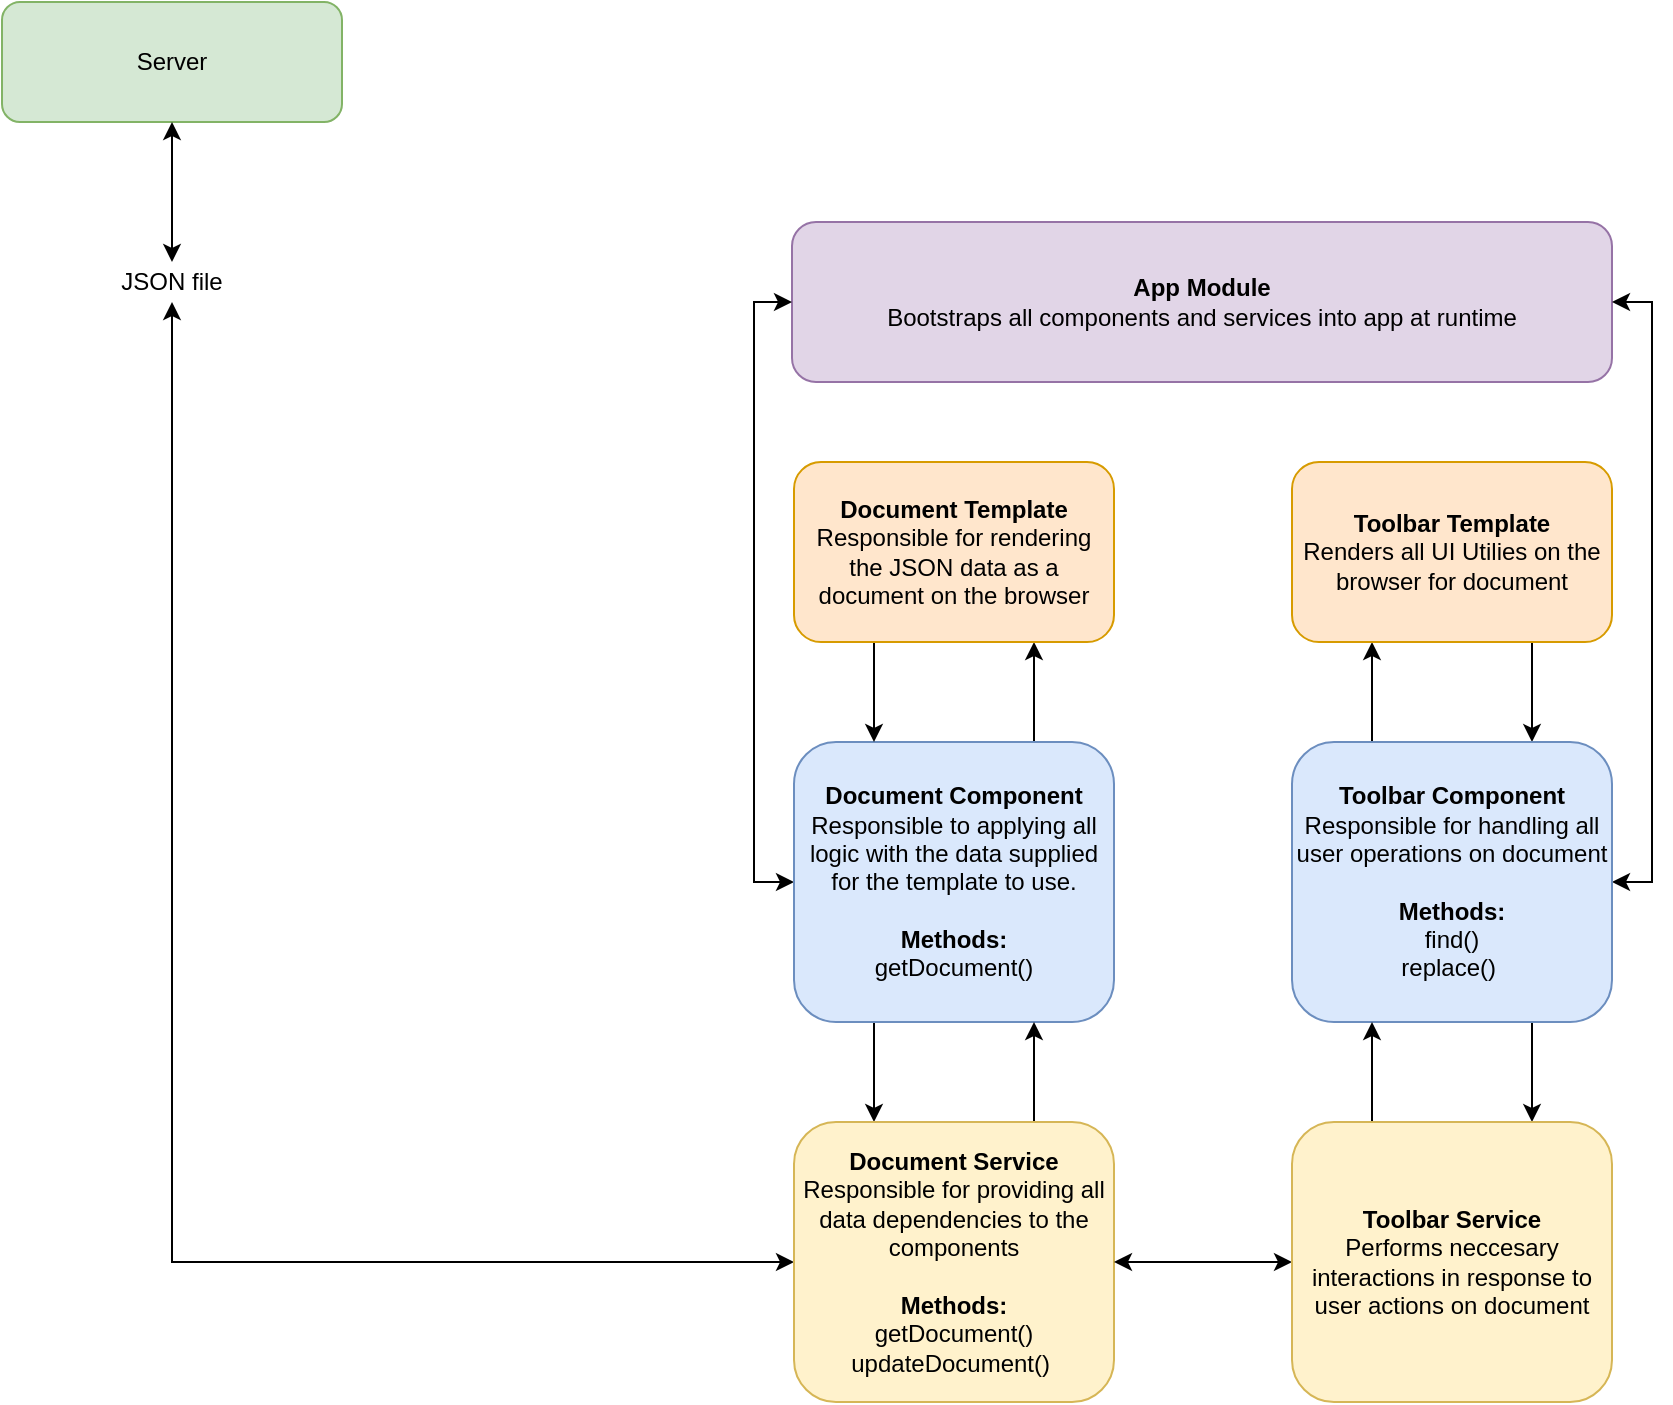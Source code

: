 <mxfile version="13.6.5" type="github">
  <diagram id="SYxd8Ys70OX240iU2f4M" name="Page-1">
    <mxGraphModel dx="1178" dy="528" grid="1" gridSize="10" guides="1" tooltips="1" connect="1" arrows="1" fold="1" page="1" pageScale="1" pageWidth="827" pageHeight="1169" math="0" shadow="0">
      <root>
        <mxCell id="0" />
        <mxCell id="1" parent="0" />
        <mxCell id="ww7fI8qHayu6yvwGWcHs-1" value="Server" style="rounded=1;whiteSpace=wrap;html=1;fillColor=#d5e8d4;strokeColor=#82b366;" vertex="1" parent="1">
          <mxGeometry x="55" y="80" width="170" height="60" as="geometry" />
        </mxCell>
        <mxCell id="ww7fI8qHayu6yvwGWcHs-15" style="edgeStyle=orthogonalEdgeStyle;rounded=0;orthogonalLoop=1;jettySize=auto;html=1;exitX=0.5;exitY=0;exitDx=0;exitDy=0;entryX=0.5;entryY=1;entryDx=0;entryDy=0;startArrow=classic;startFill=1;" edge="1" parent="1" source="ww7fI8qHayu6yvwGWcHs-2" target="ww7fI8qHayu6yvwGWcHs-1">
          <mxGeometry relative="1" as="geometry" />
        </mxCell>
        <mxCell id="ww7fI8qHayu6yvwGWcHs-2" value="JSON file" style="text;html=1;strokeColor=none;fillColor=none;align=center;verticalAlign=middle;whiteSpace=wrap;rounded=0;" vertex="1" parent="1">
          <mxGeometry x="90" y="210" width="100" height="20" as="geometry" />
        </mxCell>
        <mxCell id="ww7fI8qHayu6yvwGWcHs-5" value="&lt;b&gt;App Module&lt;br&gt;&lt;/b&gt;Bootstraps all components and services into app at runtime" style="rounded=1;whiteSpace=wrap;html=1;fillColor=#e1d5e7;strokeColor=#9673a6;" vertex="1" parent="1">
          <mxGeometry x="450" y="190" width="410" height="80" as="geometry" />
        </mxCell>
        <mxCell id="ww7fI8qHayu6yvwGWcHs-10" style="edgeStyle=orthogonalEdgeStyle;rounded=0;orthogonalLoop=1;jettySize=auto;html=1;exitX=0.25;exitY=1;exitDx=0;exitDy=0;entryX=0.25;entryY=0;entryDx=0;entryDy=0;" edge="1" parent="1" source="ww7fI8qHayu6yvwGWcHs-6" target="ww7fI8qHayu6yvwGWcHs-7">
          <mxGeometry relative="1" as="geometry" />
        </mxCell>
        <mxCell id="ww7fI8qHayu6yvwGWcHs-12" style="edgeStyle=orthogonalEdgeStyle;rounded=0;orthogonalLoop=1;jettySize=auto;html=1;exitX=0.75;exitY=0;exitDx=0;exitDy=0;entryX=0.75;entryY=1;entryDx=0;entryDy=0;" edge="1" parent="1" source="ww7fI8qHayu6yvwGWcHs-6" target="ww7fI8qHayu6yvwGWcHs-8">
          <mxGeometry relative="1" as="geometry" />
        </mxCell>
        <mxCell id="ww7fI8qHayu6yvwGWcHs-19" style="edgeStyle=orthogonalEdgeStyle;rounded=0;orthogonalLoop=1;jettySize=auto;html=1;exitX=0;exitY=0.5;exitDx=0;exitDy=0;startArrow=classic;startFill=1;entryX=0;entryY=0.5;entryDx=0;entryDy=0;" edge="1" parent="1" source="ww7fI8qHayu6yvwGWcHs-6" target="ww7fI8qHayu6yvwGWcHs-5">
          <mxGeometry relative="1" as="geometry">
            <mxPoint x="500" y="280" as="targetPoint" />
          </mxGeometry>
        </mxCell>
        <mxCell id="ww7fI8qHayu6yvwGWcHs-6" value="&lt;b&gt;Document Component&lt;br&gt;&lt;/b&gt;Responsible to applying all logic with the data supplied for the template to use.&lt;br&gt;&lt;br&gt;&lt;b&gt;Methods:&lt;/b&gt;&lt;br&gt;getDocument()" style="rounded=1;whiteSpace=wrap;html=1;fillColor=#dae8fc;strokeColor=#6c8ebf;" vertex="1" parent="1">
          <mxGeometry x="451" y="450" width="160" height="140" as="geometry" />
        </mxCell>
        <mxCell id="ww7fI8qHayu6yvwGWcHs-11" style="edgeStyle=orthogonalEdgeStyle;rounded=0;orthogonalLoop=1;jettySize=auto;html=1;exitX=0.75;exitY=0;exitDx=0;exitDy=0;entryX=0.75;entryY=1;entryDx=0;entryDy=0;" edge="1" parent="1" source="ww7fI8qHayu6yvwGWcHs-7" target="ww7fI8qHayu6yvwGWcHs-6">
          <mxGeometry relative="1" as="geometry" />
        </mxCell>
        <mxCell id="ww7fI8qHayu6yvwGWcHs-13" style="edgeStyle=orthogonalEdgeStyle;rounded=0;orthogonalLoop=1;jettySize=auto;html=1;exitX=0;exitY=0.5;exitDx=0;exitDy=0;entryX=0.5;entryY=1;entryDx=0;entryDy=0;startArrow=classic;startFill=1;" edge="1" parent="1" source="ww7fI8qHayu6yvwGWcHs-7" target="ww7fI8qHayu6yvwGWcHs-2">
          <mxGeometry relative="1" as="geometry">
            <mxPoint x="400" y="335" as="targetPoint" />
          </mxGeometry>
        </mxCell>
        <mxCell id="ww7fI8qHayu6yvwGWcHs-7" value="&lt;b&gt;Document Service&lt;br&gt;&lt;/b&gt;Responsible for providing all data dependencies to the components&lt;br&gt;&lt;br&gt;&lt;b&gt;Methods:&lt;br&gt;&lt;/b&gt;getDocument()&lt;br&gt;updateDocument()&amp;nbsp;" style="rounded=1;whiteSpace=wrap;html=1;fillColor=#fff2cc;strokeColor=#d6b656;" vertex="1" parent="1">
          <mxGeometry x="451" y="640" width="160" height="140" as="geometry" />
        </mxCell>
        <mxCell id="ww7fI8qHayu6yvwGWcHs-9" style="edgeStyle=orthogonalEdgeStyle;rounded=0;orthogonalLoop=1;jettySize=auto;html=1;exitX=0.25;exitY=1;exitDx=0;exitDy=0;entryX=0.25;entryY=0;entryDx=0;entryDy=0;" edge="1" parent="1" source="ww7fI8qHayu6yvwGWcHs-8" target="ww7fI8qHayu6yvwGWcHs-6">
          <mxGeometry relative="1" as="geometry" />
        </mxCell>
        <mxCell id="ww7fI8qHayu6yvwGWcHs-8" value="&lt;b&gt;Document Template&lt;/b&gt;&lt;br&gt;Responsible for rendering&lt;br&gt;the JSON data as a document on the browser" style="rounded=1;whiteSpace=wrap;html=1;fillColor=#ffe6cc;strokeColor=#d79b00;" vertex="1" parent="1">
          <mxGeometry x="451" y="310" width="160" height="90" as="geometry" />
        </mxCell>
        <mxCell id="ww7fI8qHayu6yvwGWcHs-23" style="edgeStyle=orthogonalEdgeStyle;rounded=0;orthogonalLoop=1;jettySize=auto;html=1;exitX=0.25;exitY=1;exitDx=0;exitDy=0;entryX=0.25;entryY=0;entryDx=0;entryDy=0;startArrow=classic;startFill=1;endArrow=none;endFill=0;" edge="1" parent="1" source="ww7fI8qHayu6yvwGWcHs-16" target="ww7fI8qHayu6yvwGWcHs-21">
          <mxGeometry relative="1" as="geometry" />
        </mxCell>
        <mxCell id="ww7fI8qHayu6yvwGWcHs-24" style="edgeStyle=orthogonalEdgeStyle;rounded=0;orthogonalLoop=1;jettySize=auto;html=1;exitX=0.75;exitY=1;exitDx=0;exitDy=0;entryX=0.75;entryY=0;entryDx=0;entryDy=0;startArrow=none;startFill=0;endArrow=classic;endFill=1;" edge="1" parent="1" source="ww7fI8qHayu6yvwGWcHs-16" target="ww7fI8qHayu6yvwGWcHs-21">
          <mxGeometry relative="1" as="geometry" />
        </mxCell>
        <mxCell id="ww7fI8qHayu6yvwGWcHs-16" value="&lt;b&gt;Toolbar Template&lt;br&gt;&lt;/b&gt;Renders all UI Utilies on the browser for document" style="rounded=1;whiteSpace=wrap;html=1;fillColor=#ffe6cc;strokeColor=#d79b00;" vertex="1" parent="1">
          <mxGeometry x="700" y="310" width="160" height="90" as="geometry" />
        </mxCell>
        <mxCell id="ww7fI8qHayu6yvwGWcHs-26" style="edgeStyle=orthogonalEdgeStyle;rounded=0;orthogonalLoop=1;jettySize=auto;html=1;exitX=0.75;exitY=1;exitDx=0;exitDy=0;entryX=0.75;entryY=0;entryDx=0;entryDy=0;startArrow=none;startFill=0;endArrow=classic;endFill=1;" edge="1" parent="1" source="ww7fI8qHayu6yvwGWcHs-21" target="ww7fI8qHayu6yvwGWcHs-22">
          <mxGeometry relative="1" as="geometry" />
        </mxCell>
        <mxCell id="ww7fI8qHayu6yvwGWcHs-29" style="edgeStyle=orthogonalEdgeStyle;rounded=0;orthogonalLoop=1;jettySize=auto;html=1;exitX=1;exitY=0.5;exitDx=0;exitDy=0;entryX=1;entryY=0.5;entryDx=0;entryDy=0;startArrow=classic;startFill=1;endArrow=classic;endFill=1;" edge="1" parent="1" source="ww7fI8qHayu6yvwGWcHs-21" target="ww7fI8qHayu6yvwGWcHs-5">
          <mxGeometry relative="1" as="geometry" />
        </mxCell>
        <mxCell id="ww7fI8qHayu6yvwGWcHs-21" value="&lt;b&gt;Toolbar Component&lt;br&gt;&lt;/b&gt;Responsible for handling all user operations on document&lt;br&gt;&lt;br&gt;&lt;b&gt;Methods:&lt;br&gt;&lt;/b&gt;find()&lt;br&gt;replace()&amp;nbsp;" style="rounded=1;whiteSpace=wrap;html=1;fillColor=#dae8fc;strokeColor=#6c8ebf;" vertex="1" parent="1">
          <mxGeometry x="700" y="450" width="160" height="140" as="geometry" />
        </mxCell>
        <mxCell id="ww7fI8qHayu6yvwGWcHs-25" style="edgeStyle=orthogonalEdgeStyle;rounded=0;orthogonalLoop=1;jettySize=auto;html=1;exitX=0.25;exitY=0;exitDx=0;exitDy=0;entryX=0.25;entryY=1;entryDx=0;entryDy=0;startArrow=none;startFill=0;endArrow=classic;endFill=1;" edge="1" parent="1" source="ww7fI8qHayu6yvwGWcHs-22" target="ww7fI8qHayu6yvwGWcHs-21">
          <mxGeometry relative="1" as="geometry" />
        </mxCell>
        <mxCell id="ww7fI8qHayu6yvwGWcHs-27" style="edgeStyle=orthogonalEdgeStyle;rounded=0;orthogonalLoop=1;jettySize=auto;html=1;exitX=0;exitY=0.5;exitDx=0;exitDy=0;startArrow=classic;startFill=1;endArrow=classic;endFill=1;" edge="1" parent="1" source="ww7fI8qHayu6yvwGWcHs-22" target="ww7fI8qHayu6yvwGWcHs-7">
          <mxGeometry relative="1" as="geometry" />
        </mxCell>
        <mxCell id="ww7fI8qHayu6yvwGWcHs-22" value="&lt;b&gt;Toolbar Service&lt;br&gt;&lt;/b&gt;Performs neccesary interactions in response to user actions on document" style="rounded=1;whiteSpace=wrap;html=1;fillColor=#fff2cc;strokeColor=#d6b656;" vertex="1" parent="1">
          <mxGeometry x="700" y="640" width="160" height="140" as="geometry" />
        </mxCell>
      </root>
    </mxGraphModel>
  </diagram>
</mxfile>
